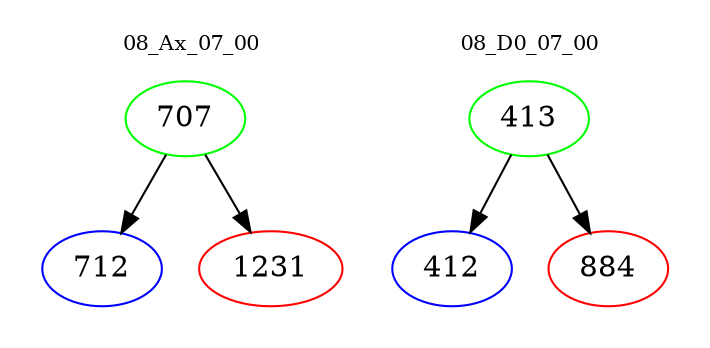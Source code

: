 digraph{
subgraph cluster_0 {
color = white
label = "08_Ax_07_00";
fontsize=10;
T0_707 [label="707", color="green"]
T0_707 -> T0_712 [color="black"]
T0_712 [label="712", color="blue"]
T0_707 -> T0_1231 [color="black"]
T0_1231 [label="1231", color="red"]
}
subgraph cluster_1 {
color = white
label = "08_D0_07_00";
fontsize=10;
T1_413 [label="413", color="green"]
T1_413 -> T1_412 [color="black"]
T1_412 [label="412", color="blue"]
T1_413 -> T1_884 [color="black"]
T1_884 [label="884", color="red"]
}
}
